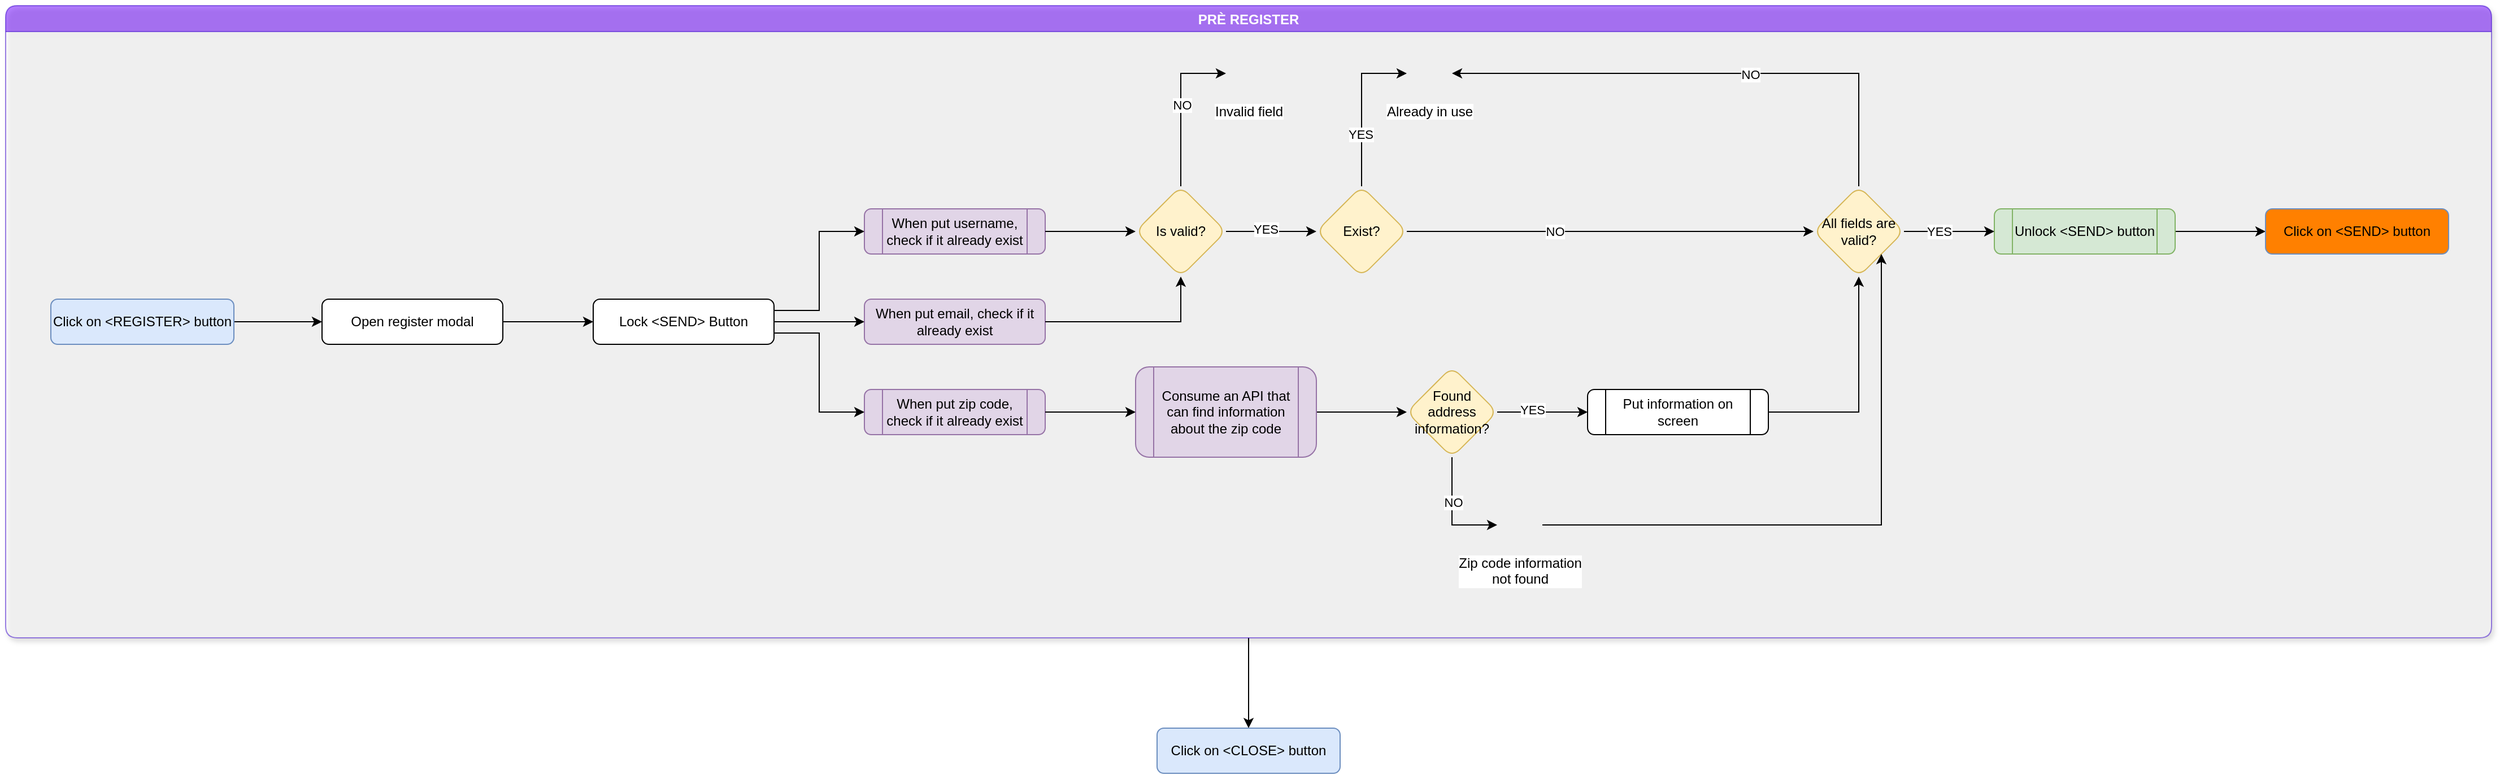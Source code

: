 <mxfile version="18.0.6" type="device" pages="3"><diagram id="-GgK848jqkzIqNyXonlS" name="Pré Register Process"><mxGraphModel dx="3437" dy="1392" grid="1" gridSize="10" guides="1" tooltips="1" connect="1" arrows="1" fold="1" page="1" pageScale="1" pageWidth="1024" pageHeight="1024" math="0" shadow="0"><root><mxCell id="0"/><mxCell id="1" parent="0"/><mxCell id="ouSoMrlE00fcNAERtCbZ-85" style="edgeStyle=orthogonalEdgeStyle;rounded=0;orthogonalLoop=1;jettySize=auto;html=1;exitX=0.5;exitY=1;exitDx=0;exitDy=0;entryX=0.5;entryY=0;entryDx=0;entryDy=0;fontSize=12;" parent="1" source="ouSoMrlE00fcNAERtCbZ-31" target="ouSoMrlE00fcNAERtCbZ-84" edge="1"><mxGeometry relative="1" as="geometry"/></mxCell><mxCell id="ouSoMrlE00fcNAERtCbZ-31" value="PRÈ REGISTER" style="swimlane;rounded=1;shadow=1;glass=0;labelBorderColor=none;sketch=0;fontSize=12;fillColor=#6a00ff;opacity=50;html=0;strokeColor=#3700CC;fontColor=#ffffff;swimlaneFillColor=default;" parent="1" vertex="1"><mxGeometry width="2200" height="560" as="geometry"><mxRectangle width="120" height="23" as="alternateBounds"/></mxGeometry></mxCell><mxCell id="zgaIZuVyNNcSzzfenhKK-6" value="Lock &amp;lt;SEND&amp;gt; Button" style="rounded=1;whiteSpace=wrap;html=1;" parent="ouSoMrlE00fcNAERtCbZ-31" vertex="1"><mxGeometry x="520" y="260" width="160" height="40" as="geometry"/></mxCell><mxCell id="zgaIZuVyNNcSzzfenhKK-8" value="When put username, check if it already exist" style="shape=process;whiteSpace=wrap;html=1;backgroundOutline=1;fillColor=#e1d5e7;strokeColor=#9673a6;rounded=1;" parent="ouSoMrlE00fcNAERtCbZ-31" vertex="1"><mxGeometry x="760" y="180" width="160" height="40" as="geometry"/></mxCell><mxCell id="zgaIZuVyNNcSzzfenhKK-9" value="" style="edgeStyle=orthogonalEdgeStyle;rounded=0;orthogonalLoop=1;jettySize=auto;html=1;entryX=0;entryY=0.5;entryDx=0;entryDy=0;exitX=1;exitY=0.25;exitDx=0;exitDy=0;" parent="ouSoMrlE00fcNAERtCbZ-31" source="zgaIZuVyNNcSzzfenhKK-6" target="zgaIZuVyNNcSzzfenhKK-8" edge="1"><mxGeometry relative="1" as="geometry"><mxPoint x="720" y="230" as="targetPoint"/></mxGeometry></mxCell><mxCell id="zgaIZuVyNNcSzzfenhKK-14" value="When put zip code, check if it already exist" style="shape=process;whiteSpace=wrap;html=1;backgroundOutline=1;fillColor=#e1d5e7;strokeColor=#9673a6;rounded=1;" parent="ouSoMrlE00fcNAERtCbZ-31" vertex="1"><mxGeometry x="760" y="340" width="160" height="40" as="geometry"/></mxCell><mxCell id="zgaIZuVyNNcSzzfenhKK-13" value="" style="edgeStyle=orthogonalEdgeStyle;rounded=0;orthogonalLoop=1;jettySize=auto;html=1;entryX=0;entryY=0.5;entryDx=0;entryDy=0;exitX=1;exitY=0.75;exitDx=0;exitDy=0;" parent="ouSoMrlE00fcNAERtCbZ-31" source="zgaIZuVyNNcSzzfenhKK-6" target="zgaIZuVyNNcSzzfenhKK-14" edge="1"><mxGeometry relative="1" as="geometry"><mxPoint x="760" y="318" as="targetPoint"/></mxGeometry></mxCell><mxCell id="zgaIZuVyNNcSzzfenhKK-15" value="When put email, check if it already exist" style="rounded=1;whiteSpace=wrap;html=1;fillColor=#e1d5e7;strokeColor=#9673a6;" parent="ouSoMrlE00fcNAERtCbZ-31" vertex="1"><mxGeometry x="760" y="260" width="160" height="40" as="geometry"/></mxCell><mxCell id="zgaIZuVyNNcSzzfenhKK-16" value="" style="edgeStyle=orthogonalEdgeStyle;rounded=0;orthogonalLoop=1;jettySize=auto;html=1;" parent="ouSoMrlE00fcNAERtCbZ-31" source="zgaIZuVyNNcSzzfenhKK-6" target="zgaIZuVyNNcSzzfenhKK-15" edge="1"><mxGeometry relative="1" as="geometry"/></mxCell><mxCell id="ouSoMrlE00fcNAERtCbZ-82" style="edgeStyle=orthogonalEdgeStyle;rounded=0;orthogonalLoop=1;jettySize=auto;html=1;exitX=1;exitY=0.5;exitDx=0;exitDy=0;entryX=0;entryY=0.5;entryDx=0;entryDy=0;fontSize=12;" parent="ouSoMrlE00fcNAERtCbZ-31" source="zgaIZuVyNNcSzzfenhKK-30" target="ouSoMrlE00fcNAERtCbZ-83" edge="1"><mxGeometry relative="1" as="geometry"><mxPoint x="2000" y="200" as="targetPoint"/></mxGeometry></mxCell><mxCell id="zgaIZuVyNNcSzzfenhKK-30" value="Unlock &amp;lt;SEND&amp;gt; button" style="shape=process;whiteSpace=wrap;html=1;backgroundOutline=1;fillColor=#d5e8d4;strokeColor=#82b366;rounded=1;" parent="ouSoMrlE00fcNAERtCbZ-31" vertex="1"><mxGeometry x="1760" y="180" width="160" height="40" as="geometry"/></mxCell><mxCell id="zgaIZuVyNNcSzzfenhKK-50" style="edgeStyle=orthogonalEdgeStyle;rounded=0;orthogonalLoop=1;jettySize=auto;html=1;exitX=1;exitY=0.5;exitDx=0;exitDy=0;" parent="ouSoMrlE00fcNAERtCbZ-31" source="zgaIZuVyNNcSzzfenhKK-31" target="zgaIZuVyNNcSzzfenhKK-30" edge="1"><mxGeometry relative="1" as="geometry"/></mxCell><mxCell id="zgaIZuVyNNcSzzfenhKK-52" value="YES" style="edgeLabel;html=1;align=center;verticalAlign=middle;resizable=0;points=[];" parent="zgaIZuVyNNcSzzfenhKK-50" vertex="1" connectable="0"><mxGeometry x="-0.225" relative="1" as="geometry"><mxPoint as="offset"/></mxGeometry></mxCell><mxCell id="zgaIZuVyNNcSzzfenhKK-31" value="All fields are valid?" style="rhombus;whiteSpace=wrap;html=1;fillColor=#fff2cc;strokeColor=#d6b656;rounded=1;" parent="ouSoMrlE00fcNAERtCbZ-31" vertex="1"><mxGeometry x="1600" y="160" width="80" height="80" as="geometry"/></mxCell><mxCell id="zgaIZuVyNNcSzzfenhKK-38" value="Is valid?" style="rhombus;whiteSpace=wrap;html=1;fillColor=#fff2cc;strokeColor=#d6b656;rounded=1;" parent="ouSoMrlE00fcNAERtCbZ-31" vertex="1"><mxGeometry x="1000" y="160" width="80" height="80" as="geometry"/></mxCell><mxCell id="zgaIZuVyNNcSzzfenhKK-19" value="" style="edgeStyle=orthogonalEdgeStyle;rounded=0;orthogonalLoop=1;jettySize=auto;html=1;" parent="ouSoMrlE00fcNAERtCbZ-31" source="zgaIZuVyNNcSzzfenhKK-8" target="zgaIZuVyNNcSzzfenhKK-38" edge="1"><mxGeometry relative="1" as="geometry"><mxPoint x="1000" y="200" as="targetPoint"/></mxGeometry></mxCell><mxCell id="zgaIZuVyNNcSzzfenhKK-39" style="edgeStyle=orthogonalEdgeStyle;rounded=0;orthogonalLoop=1;jettySize=auto;html=1;exitX=1;exitY=0.5;exitDx=0;exitDy=0;" parent="ouSoMrlE00fcNAERtCbZ-31" source="zgaIZuVyNNcSzzfenhKK-15" target="zgaIZuVyNNcSzzfenhKK-38" edge="1"><mxGeometry relative="1" as="geometry"/></mxCell><mxCell id="zgaIZuVyNNcSzzfenhKK-40" value="Already in use" style="shape=image;html=1;verticalAlign=top;verticalLabelPosition=bottom;labelBackgroundColor=#ffffff;imageAspect=0;aspect=fixed;image=https://cdn1.iconfinder.com/data/icons/nuvola2/128x128/apps/important.png" parent="ouSoMrlE00fcNAERtCbZ-31" vertex="1"><mxGeometry x="1240" y="40" width="40" height="40" as="geometry"/></mxCell><mxCell id="zgaIZuVyNNcSzzfenhKK-53" style="edgeStyle=orthogonalEdgeStyle;rounded=0;orthogonalLoop=1;jettySize=auto;html=1;exitX=0.5;exitY=0;exitDx=0;exitDy=0;entryX=1;entryY=0.5;entryDx=0;entryDy=0;" parent="ouSoMrlE00fcNAERtCbZ-31" source="zgaIZuVyNNcSzzfenhKK-31" target="zgaIZuVyNNcSzzfenhKK-40" edge="1"><mxGeometry relative="1" as="geometry"/></mxCell><mxCell id="zgaIZuVyNNcSzzfenhKK-54" value="NO" style="edgeLabel;html=1;align=center;verticalAlign=middle;resizable=0;points=[];" parent="zgaIZuVyNNcSzzfenhKK-53" vertex="1" connectable="0"><mxGeometry x="-0.148" y="1" relative="1" as="geometry"><mxPoint as="offset"/></mxGeometry></mxCell><mxCell id="zgaIZuVyNNcSzzfenhKK-44" style="edgeStyle=orthogonalEdgeStyle;rounded=0;orthogonalLoop=1;jettySize=auto;html=1;exitX=0.5;exitY=0;exitDx=0;exitDy=0;entryX=0;entryY=0.5;entryDx=0;entryDy=0;" parent="ouSoMrlE00fcNAERtCbZ-31" source="zgaIZuVyNNcSzzfenhKK-42" target="zgaIZuVyNNcSzzfenhKK-40" edge="1"><mxGeometry relative="1" as="geometry"/></mxCell><mxCell id="zgaIZuVyNNcSzzfenhKK-47" value="YES" style="edgeLabel;html=1;align=center;verticalAlign=middle;resizable=0;points=[];" parent="zgaIZuVyNNcSzzfenhKK-44" vertex="1" connectable="0"><mxGeometry x="-0.34" y="1" relative="1" as="geometry"><mxPoint as="offset"/></mxGeometry></mxCell><mxCell id="zgaIZuVyNNcSzzfenhKK-48" style="edgeStyle=orthogonalEdgeStyle;rounded=0;orthogonalLoop=1;jettySize=auto;html=1;exitX=1;exitY=0.5;exitDx=0;exitDy=0;" parent="ouSoMrlE00fcNAERtCbZ-31" source="zgaIZuVyNNcSzzfenhKK-42" target="zgaIZuVyNNcSzzfenhKK-31" edge="1"><mxGeometry relative="1" as="geometry"/></mxCell><mxCell id="zgaIZuVyNNcSzzfenhKK-49" value="NO" style="edgeLabel;html=1;align=center;verticalAlign=middle;resizable=0;points=[];" parent="zgaIZuVyNNcSzzfenhKK-48" vertex="1" connectable="0"><mxGeometry x="-0.275" relative="1" as="geometry"><mxPoint as="offset"/></mxGeometry></mxCell><mxCell id="zgaIZuVyNNcSzzfenhKK-42" value="Exist?" style="rhombus;whiteSpace=wrap;html=1;fillColor=#fff2cc;strokeColor=#d6b656;rounded=1;" parent="ouSoMrlE00fcNAERtCbZ-31" vertex="1"><mxGeometry x="1160" y="160" width="80" height="80" as="geometry"/></mxCell><mxCell id="zgaIZuVyNNcSzzfenhKK-43" style="edgeStyle=orthogonalEdgeStyle;rounded=0;orthogonalLoop=1;jettySize=auto;html=1;exitX=1;exitY=0.5;exitDx=0;exitDy=0;" parent="ouSoMrlE00fcNAERtCbZ-31" source="zgaIZuVyNNcSzzfenhKK-38" target="zgaIZuVyNNcSzzfenhKK-42" edge="1"><mxGeometry relative="1" as="geometry"/></mxCell><mxCell id="zgaIZuVyNNcSzzfenhKK-46" value="YES" style="edgeLabel;html=1;align=center;verticalAlign=middle;resizable=0;points=[];" parent="zgaIZuVyNNcSzzfenhKK-43" vertex="1" connectable="0"><mxGeometry x="-0.135" y="2" relative="1" as="geometry"><mxPoint as="offset"/></mxGeometry></mxCell><mxCell id="zgaIZuVyNNcSzzfenhKK-55" value="Found address information?" style="rhombus;whiteSpace=wrap;html=1;fillColor=#fff2cc;strokeColor=#d6b656;rounded=1;" parent="ouSoMrlE00fcNAERtCbZ-31" vertex="1"><mxGeometry x="1240" y="320" width="80" height="80" as="geometry"/></mxCell><mxCell id="zgaIZuVyNNcSzzfenhKK-64" style="edgeStyle=orthogonalEdgeStyle;rounded=0;orthogonalLoop=1;jettySize=auto;html=1;exitX=1;exitY=0.5;exitDx=0;exitDy=0;entryX=0.5;entryY=1;entryDx=0;entryDy=0;" parent="ouSoMrlE00fcNAERtCbZ-31" source="zgaIZuVyNNcSzzfenhKK-57" target="zgaIZuVyNNcSzzfenhKK-31" edge="1"><mxGeometry relative="1" as="geometry"/></mxCell><mxCell id="zgaIZuVyNNcSzzfenhKK-57" value="Put information on screen" style="shape=process;whiteSpace=wrap;html=1;backgroundOutline=1;rounded=1;" parent="ouSoMrlE00fcNAERtCbZ-31" vertex="1"><mxGeometry x="1400" y="340" width="160" height="40" as="geometry"/></mxCell><mxCell id="zgaIZuVyNNcSzzfenhKK-58" style="edgeStyle=orthogonalEdgeStyle;rounded=0;orthogonalLoop=1;jettySize=auto;html=1;exitX=1;exitY=0.5;exitDx=0;exitDy=0;entryX=0;entryY=0.5;entryDx=0;entryDy=0;" parent="ouSoMrlE00fcNAERtCbZ-31" source="zgaIZuVyNNcSzzfenhKK-55" target="zgaIZuVyNNcSzzfenhKK-57" edge="1"><mxGeometry relative="1" as="geometry"/></mxCell><mxCell id="zgaIZuVyNNcSzzfenhKK-63" value="YES" style="edgeLabel;html=1;align=center;verticalAlign=middle;resizable=0;points=[];" parent="zgaIZuVyNNcSzzfenhKK-58" vertex="1" connectable="0"><mxGeometry x="-0.221" y="2" relative="1" as="geometry"><mxPoint as="offset"/></mxGeometry></mxCell><mxCell id="zgaIZuVyNNcSzzfenhKK-66" style="edgeStyle=orthogonalEdgeStyle;rounded=0;orthogonalLoop=1;jettySize=auto;html=1;exitX=1;exitY=0.5;exitDx=0;exitDy=0;entryX=1;entryY=1;entryDx=0;entryDy=0;" parent="ouSoMrlE00fcNAERtCbZ-31" source="zgaIZuVyNNcSzzfenhKK-59" target="zgaIZuVyNNcSzzfenhKK-31" edge="1"><mxGeometry relative="1" as="geometry"/></mxCell><mxCell id="zgaIZuVyNNcSzzfenhKK-59" value="Zip code information&lt;br&gt;not found" style="shape=image;html=1;verticalAlign=top;verticalLabelPosition=bottom;labelBackgroundColor=#ffffff;imageAspect=0;aspect=fixed;image=https://cdn1.iconfinder.com/data/icons/nuvola2/128x128/apps/important.png" parent="ouSoMrlE00fcNAERtCbZ-31" vertex="1"><mxGeometry x="1320" y="440" width="40" height="40" as="geometry"/></mxCell><mxCell id="zgaIZuVyNNcSzzfenhKK-60" style="edgeStyle=orthogonalEdgeStyle;rounded=0;orthogonalLoop=1;jettySize=auto;html=1;exitX=0.5;exitY=1;exitDx=0;exitDy=0;entryX=0;entryY=0.5;entryDx=0;entryDy=0;" parent="ouSoMrlE00fcNAERtCbZ-31" source="zgaIZuVyNNcSzzfenhKK-55" target="zgaIZuVyNNcSzzfenhKK-59" edge="1"><mxGeometry relative="1" as="geometry"/></mxCell><mxCell id="zgaIZuVyNNcSzzfenhKK-62" value="NO" style="edgeLabel;html=1;align=center;verticalAlign=middle;resizable=0;points=[];" parent="zgaIZuVyNNcSzzfenhKK-60" vertex="1" connectable="0"><mxGeometry x="-0.199" y="1" relative="1" as="geometry"><mxPoint as="offset"/></mxGeometry></mxCell><mxCell id="zgaIZuVyNNcSzzfenhKK-67" value="Invalid field" style="shape=image;html=1;verticalAlign=top;verticalLabelPosition=bottom;labelBackgroundColor=#ffffff;imageAspect=0;aspect=fixed;image=https://cdn1.iconfinder.com/data/icons/nuvola2/128x128/apps/important.png" parent="ouSoMrlE00fcNAERtCbZ-31" vertex="1"><mxGeometry x="1080" y="40" width="40" height="40" as="geometry"/></mxCell><mxCell id="zgaIZuVyNNcSzzfenhKK-41" style="edgeStyle=orthogonalEdgeStyle;rounded=0;orthogonalLoop=1;jettySize=auto;html=1;exitX=0.5;exitY=0;exitDx=0;exitDy=0;entryX=0;entryY=0.5;entryDx=0;entryDy=0;" parent="ouSoMrlE00fcNAERtCbZ-31" source="zgaIZuVyNNcSzzfenhKK-38" target="zgaIZuVyNNcSzzfenhKK-67" edge="1"><mxGeometry relative="1" as="geometry"/></mxCell><mxCell id="zgaIZuVyNNcSzzfenhKK-45" value="NO" style="edgeLabel;html=1;align=center;verticalAlign=middle;resizable=0;points=[];" parent="zgaIZuVyNNcSzzfenhKK-41" vertex="1" connectable="0"><mxGeometry x="0.03" y="-1" relative="1" as="geometry"><mxPoint as="offset"/></mxGeometry></mxCell><mxCell id="zgaIZuVyNNcSzzfenhKK-4" value="Open register modal" style="rounded=1;whiteSpace=wrap;html=1;" parent="ouSoMrlE00fcNAERtCbZ-31" vertex="1"><mxGeometry x="280" y="260" width="160" height="40" as="geometry"/></mxCell><mxCell id="zgaIZuVyNNcSzzfenhKK-7" value="" style="edgeStyle=orthogonalEdgeStyle;rounded=0;orthogonalLoop=1;jettySize=auto;html=1;" parent="ouSoMrlE00fcNAERtCbZ-31" source="zgaIZuVyNNcSzzfenhKK-4" target="zgaIZuVyNNcSzzfenhKK-6" edge="1"><mxGeometry relative="1" as="geometry"/></mxCell><mxCell id="zgaIZuVyNNcSzzfenhKK-5" value="" style="edgeStyle=orthogonalEdgeStyle;rounded=0;orthogonalLoop=1;jettySize=auto;html=1;" parent="ouSoMrlE00fcNAERtCbZ-31" source="zgaIZuVyNNcSzzfenhKK-1" target="zgaIZuVyNNcSzzfenhKK-4" edge="1"><mxGeometry relative="1" as="geometry"/></mxCell><mxCell id="zgaIZuVyNNcSzzfenhKK-1" value="Click on &amp;lt;REGISTER&amp;gt; button" style="rounded=1;whiteSpace=wrap;html=1;fillColor=#dae8fc;strokeColor=#6c8ebf;" parent="ouSoMrlE00fcNAERtCbZ-31" vertex="1"><mxGeometry x="40" y="260" width="162" height="40" as="geometry"/></mxCell><mxCell id="ouSoMrlE00fcNAERtCbZ-30" style="edgeStyle=orthogonalEdgeStyle;rounded=0;orthogonalLoop=1;jettySize=auto;html=1;exitX=1;exitY=0.5;exitDx=0;exitDy=0;entryX=0;entryY=0.5;entryDx=0;entryDy=0;fontSize=12;" parent="ouSoMrlE00fcNAERtCbZ-31" source="ouSoMrlE00fcNAERtCbZ-29" target="zgaIZuVyNNcSzzfenhKK-55" edge="1"><mxGeometry relative="1" as="geometry"/></mxCell><mxCell id="ouSoMrlE00fcNAERtCbZ-29" value="Consume an API that can find information about the zip code" style="shape=process;whiteSpace=wrap;html=1;backgroundOutline=1;fillColor=#e1d5e7;strokeColor=#9673a6;rounded=1;" parent="ouSoMrlE00fcNAERtCbZ-31" vertex="1"><mxGeometry x="1000" y="320" width="160" height="80" as="geometry"/></mxCell><mxCell id="zgaIZuVyNNcSzzfenhKK-56" style="edgeStyle=orthogonalEdgeStyle;rounded=0;orthogonalLoop=1;jettySize=auto;html=1;exitX=1;exitY=0.5;exitDx=0;exitDy=0;entryX=0;entryY=0.5;entryDx=0;entryDy=0;" parent="ouSoMrlE00fcNAERtCbZ-31" source="zgaIZuVyNNcSzzfenhKK-14" target="ouSoMrlE00fcNAERtCbZ-29" edge="1"><mxGeometry relative="1" as="geometry"/></mxCell><UserObject label="Click on &amp;lt;SEND&amp;gt; button" id="ouSoMrlE00fcNAERtCbZ-83"><mxCell style="rounded=1;whiteSpace=wrap;html=1;fillColor=#FF8000;strokeColor=#6c8ebf;" parent="ouSoMrlE00fcNAERtCbZ-31" vertex="1"><mxGeometry x="2000" y="180" width="162" height="40" as="geometry"/></mxCell></UserObject><mxCell id="ouSoMrlE00fcNAERtCbZ-84" value="Click on &amp;lt;CLOSE&amp;gt; button" style="rounded=1;whiteSpace=wrap;html=1;fillColor=#dae8fc;strokeColor=#6c8ebf;" parent="1" vertex="1"><mxGeometry x="1019" y="640" width="162" height="40" as="geometry"/></mxCell></root></mxGraphModel></diagram><diagram id="UOIYZ7ScD5Tc3Ws1M7cf" name="Register Process"><mxGraphModel dx="3749" dy="1518" grid="1" gridSize="10" guides="1" tooltips="1" connect="1" arrows="1" fold="1" page="1" pageScale="1" pageWidth="1024" pageHeight="1024" math="0" shadow="0"><root><mxCell id="0"/><mxCell id="1" parent="0"/></root></mxGraphModel></diagram><diagram id="LUw-hshtYOglCnUARarT" name="Close Process"><mxGraphModel dx="2062" dy="835" grid="1" gridSize="10" guides="1" tooltips="1" connect="1" arrows="1" fold="1" page="1" pageScale="1" pageWidth="827" pageHeight="1169" math="0" shadow="0"><root><mxCell id="0"/><mxCell id="1" parent="0"/></root></mxGraphModel></diagram></mxfile>
